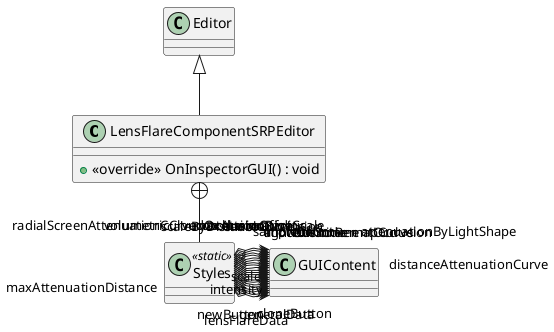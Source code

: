 @startuml
class LensFlareComponentSRPEditor {
    + <<override>> OnInspectorGUI() : void
}
class Styles <<static>> {
}
Editor <|-- LensFlareComponentSRPEditor
LensFlareComponentSRPEditor +-- Styles
Styles o-> "generalData" GUIContent
Styles o-> "lensFlareData" GUIContent
Styles o-> "newButton" GUIContent
Styles o-> "cloneButton" GUIContent
Styles o-> "intensity" GUIContent
Styles o-> "scale" GUIContent
Styles o-> "maxAttenuationDistance" GUIContent
Styles o-> "distanceAttenuationCurve" GUIContent
Styles o-> "maxAttenuationScale" GUIContent
Styles o-> "scaleByDistanceCurve" GUIContent
Styles o-> "attenuationByLightShape" GUIContent
Styles o-> "radialScreenAttenuationCurve" GUIContent
Styles o-> "enableOcclusion" GUIContent
Styles o-> "environmentOcclusion" GUIContent
Styles o-> "occlusionRadius" GUIContent
Styles o-> "sampleCount" GUIContent
Styles o-> "occlusionOffset" GUIContent
Styles o-> "occlusionRemapCurve" GUIContent
Styles o-> "allowOffScreen" GUIContent
Styles o-> "volumetricCloudOcclusion" GUIContent
Styles o-> "lightOverride" GUIContent
@enduml
